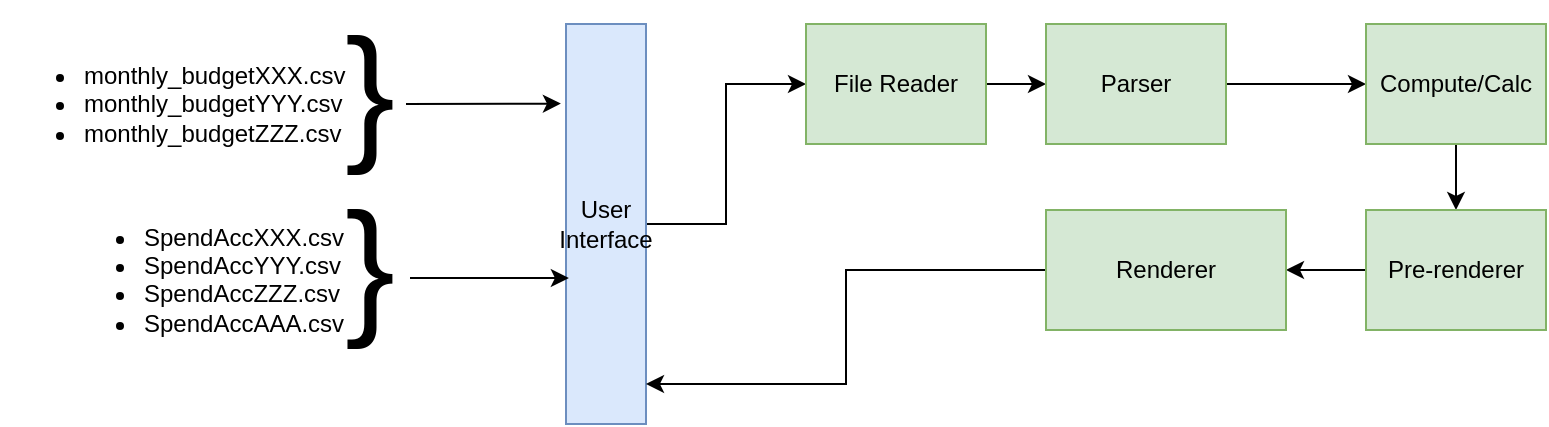 <mxfile version="13.5.1" type="device"><diagram id="QUi5oijxWt-X0U2OM1Fm" name="Page-1"><mxGraphModel dx="2154" dy="677" grid="1" gridSize="10" guides="1" tooltips="1" connect="1" arrows="1" fold="1" page="1" pageScale="1" pageWidth="827" pageHeight="1169" math="0" shadow="0"><root><mxCell id="0"/><mxCell id="1" parent="0"/><mxCell id="Cg-90PppqpcalZH7cuUm-12" style="edgeStyle=orthogonalEdgeStyle;rounded=0;orthogonalLoop=1;jettySize=auto;html=1;" edge="1" parent="1" source="Cg-90PppqpcalZH7cuUm-2" target="Cg-90PppqpcalZH7cuUm-10"><mxGeometry relative="1" as="geometry"/></mxCell><mxCell id="Cg-90PppqpcalZH7cuUm-2" value="User Interface" style="rounded=0;whiteSpace=wrap;html=1;fillColor=#dae8fc;strokeColor=#6c8ebf;" vertex="1" parent="1"><mxGeometry x="160" y="120" width="40" height="200" as="geometry"/></mxCell><mxCell id="Cg-90PppqpcalZH7cuUm-4" value="" style="endArrow=classic;html=1;entryX=-0.064;entryY=0.199;entryDx=0;entryDy=0;entryPerimeter=0;" edge="1" parent="1" target="Cg-90PppqpcalZH7cuUm-2"><mxGeometry width="50" height="50" relative="1" as="geometry"><mxPoint x="80" y="160" as="sourcePoint"/><mxPoint x="130" y="140" as="targetPoint"/></mxGeometry></mxCell><mxCell id="Cg-90PppqpcalZH7cuUm-5" value="&lt;ul&gt;&lt;li&gt;monthly_budgetXXX.csv&lt;/li&gt;&lt;li&gt;monthly_budgetYYY.csv&lt;/li&gt;&lt;li&gt;monthly_budgetZZZ.csv&lt;/li&gt;&lt;/ul&gt;" style="text;strokeColor=none;fillColor=none;html=1;whiteSpace=wrap;verticalAlign=middle;overflow=hidden;" vertex="1" parent="1"><mxGeometry x="-123" y="120" width="180" height="80" as="geometry"/></mxCell><mxCell id="Cg-90PppqpcalZH7cuUm-6" value="&lt;font style=&quot;font-size: 75px&quot;&gt;}&lt;/font&gt;" style="text;html=1;strokeColor=none;fillColor=none;align=center;verticalAlign=middle;whiteSpace=wrap;rounded=0;" vertex="1" parent="1"><mxGeometry x="42" y="143" width="40" height="20" as="geometry"/></mxCell><mxCell id="Cg-90PppqpcalZH7cuUm-7" value="" style="endArrow=classic;html=1;entryX=0.036;entryY=0.635;entryDx=0;entryDy=0;entryPerimeter=0;" edge="1" parent="1" target="Cg-90PppqpcalZH7cuUm-2"><mxGeometry width="50" height="50" relative="1" as="geometry"><mxPoint x="82" y="247" as="sourcePoint"/><mxPoint x="159.44" y="240.0" as="targetPoint"/></mxGeometry></mxCell><mxCell id="Cg-90PppqpcalZH7cuUm-8" value="&lt;font style=&quot;font-size: 75px&quot;&gt;}&lt;/font&gt;" style="text;html=1;strokeColor=none;fillColor=none;align=center;verticalAlign=middle;whiteSpace=wrap;rounded=0;" vertex="1" parent="1"><mxGeometry x="42" y="230" width="40" height="20" as="geometry"/></mxCell><mxCell id="Cg-90PppqpcalZH7cuUm-9" value="&lt;ul&gt;&lt;li&gt;SpendAccXXX.csv&lt;/li&gt;&lt;li&gt;SpendAccYYY.csv&lt;/li&gt;&lt;li&gt;SpendAccZZZ.csv&lt;/li&gt;&lt;li&gt;SpendAccAAA.csv&lt;/li&gt;&lt;/ul&gt;" style="text;strokeColor=none;fillColor=none;html=1;whiteSpace=wrap;verticalAlign=middle;overflow=hidden;" vertex="1" parent="1"><mxGeometry x="-93" y="205" width="150" height="76" as="geometry"/></mxCell><mxCell id="Cg-90PppqpcalZH7cuUm-24" style="edgeStyle=orthogonalEdgeStyle;rounded=0;orthogonalLoop=1;jettySize=auto;html=1;exitX=1;exitY=0.5;exitDx=0;exitDy=0;" edge="1" parent="1" source="Cg-90PppqpcalZH7cuUm-10" target="Cg-90PppqpcalZH7cuUm-13"><mxGeometry relative="1" as="geometry"/></mxCell><mxCell id="Cg-90PppqpcalZH7cuUm-10" value="File Reader" style="rounded=0;whiteSpace=wrap;html=1;fillColor=#d5e8d4;strokeColor=#82b366;" vertex="1" parent="1"><mxGeometry x="280" y="120" width="90" height="60" as="geometry"/></mxCell><mxCell id="Cg-90PppqpcalZH7cuUm-25" style="edgeStyle=orthogonalEdgeStyle;rounded=0;orthogonalLoop=1;jettySize=auto;html=1;exitX=1;exitY=0.5;exitDx=0;exitDy=0;entryX=0;entryY=0.5;entryDx=0;entryDy=0;" edge="1" parent="1" source="Cg-90PppqpcalZH7cuUm-13" target="Cg-90PppqpcalZH7cuUm-15"><mxGeometry relative="1" as="geometry"/></mxCell><mxCell id="Cg-90PppqpcalZH7cuUm-13" value="Parser" style="rounded=0;whiteSpace=wrap;html=1;fillColor=#d5e8d4;strokeColor=#82b366;" vertex="1" parent="1"><mxGeometry x="400" y="120" width="90" height="60" as="geometry"/></mxCell><mxCell id="Cg-90PppqpcalZH7cuUm-26" style="edgeStyle=orthogonalEdgeStyle;rounded=0;orthogonalLoop=1;jettySize=auto;html=1;exitX=0.5;exitY=1;exitDx=0;exitDy=0;" edge="1" parent="1" source="Cg-90PppqpcalZH7cuUm-15" target="Cg-90PppqpcalZH7cuUm-17"><mxGeometry relative="1" as="geometry"/></mxCell><mxCell id="Cg-90PppqpcalZH7cuUm-15" value="Compute/Calc" style="rounded=0;whiteSpace=wrap;html=1;fillColor=#d5e8d4;strokeColor=#82b366;" vertex="1" parent="1"><mxGeometry x="560" y="120" width="90" height="60" as="geometry"/></mxCell><mxCell id="Cg-90PppqpcalZH7cuUm-27" style="edgeStyle=orthogonalEdgeStyle;rounded=0;orthogonalLoop=1;jettySize=auto;html=1;exitX=0;exitY=0.5;exitDx=0;exitDy=0;" edge="1" parent="1" source="Cg-90PppqpcalZH7cuUm-17" target="Cg-90PppqpcalZH7cuUm-20"><mxGeometry relative="1" as="geometry"/></mxCell><mxCell id="Cg-90PppqpcalZH7cuUm-17" value="Pre-renderer" style="rounded=0;whiteSpace=wrap;html=1;fillColor=#d5e8d4;strokeColor=#82b366;" vertex="1" parent="1"><mxGeometry x="560" y="213" width="90" height="60" as="geometry"/></mxCell><mxCell id="Cg-90PppqpcalZH7cuUm-28" style="edgeStyle=orthogonalEdgeStyle;rounded=0;orthogonalLoop=1;jettySize=auto;html=1;exitX=0;exitY=0.5;exitDx=0;exitDy=0;entryX=1;entryY=0.9;entryDx=0;entryDy=0;entryPerimeter=0;" edge="1" parent="1" source="Cg-90PppqpcalZH7cuUm-20" target="Cg-90PppqpcalZH7cuUm-2"><mxGeometry relative="1" as="geometry"/></mxCell><mxCell id="Cg-90PppqpcalZH7cuUm-20" value="Renderer" style="rounded=0;whiteSpace=wrap;html=1;fillColor=#d5e8d4;strokeColor=#82b366;" vertex="1" parent="1"><mxGeometry x="400" y="213" width="120" height="60" as="geometry"/></mxCell><mxCell id="Cg-90PppqpcalZH7cuUm-22" style="edgeStyle=orthogonalEdgeStyle;rounded=0;orthogonalLoop=1;jettySize=auto;html=1;exitX=0.5;exitY=1;exitDx=0;exitDy=0;" edge="1" parent="1" source="Cg-90PppqpcalZH7cuUm-13" target="Cg-90PppqpcalZH7cuUm-13"><mxGeometry relative="1" as="geometry"/></mxCell></root></mxGraphModel></diagram></mxfile>